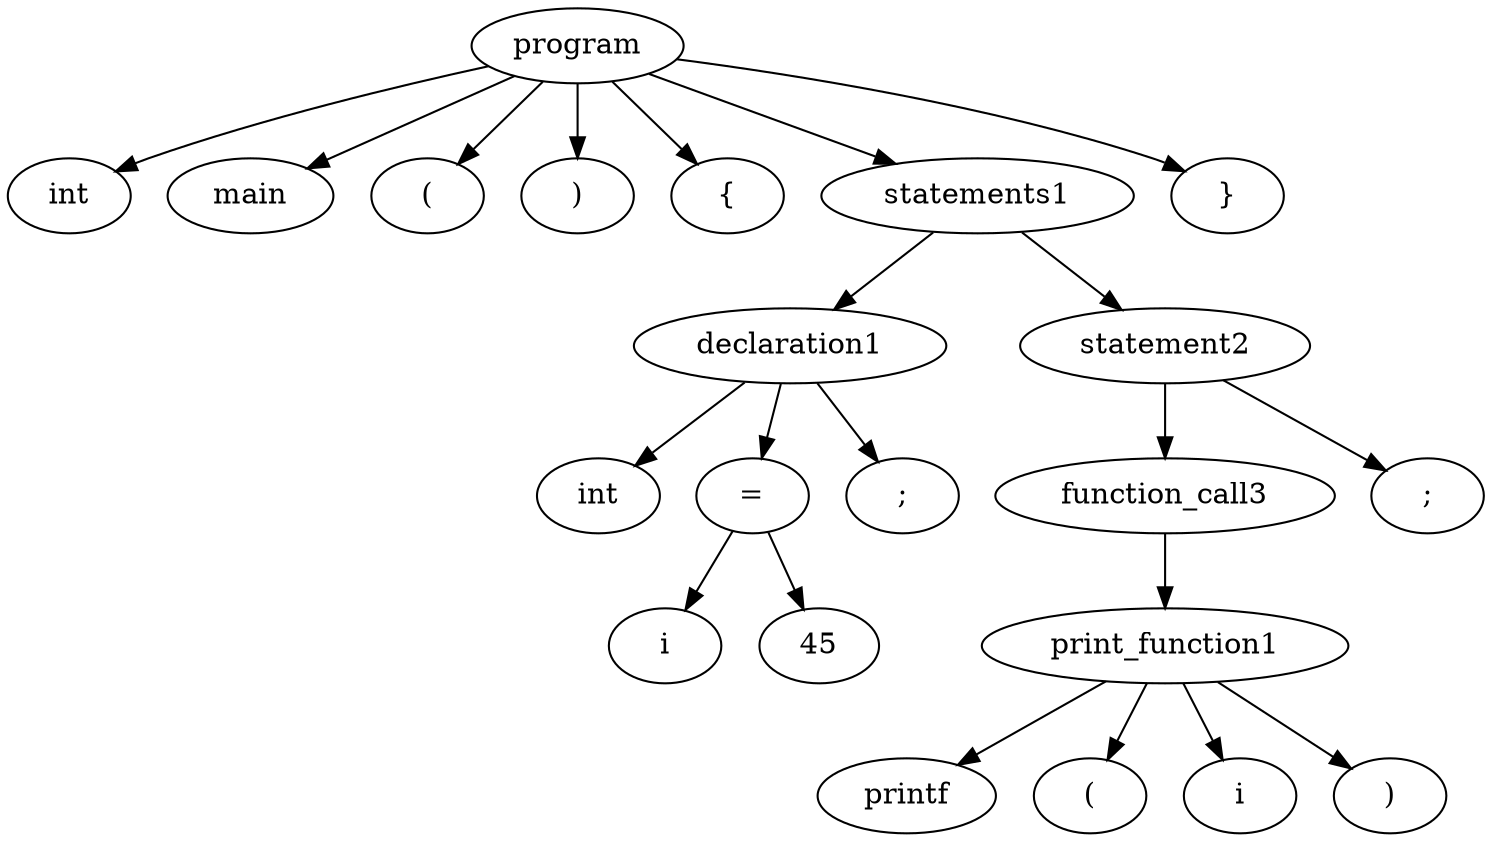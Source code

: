 strict digraph graphname {

0 [label="program"]
1 [label=" int "]; 
0 -> 1 ; 
2 [label=" main "]; 
0 -> 2 ; 
3 [label=" ( "]; 
0 -> 3 ; 
4 [label=" ) "]; 
0 -> 4 ; 
5 [label=" { "]; 
0 -> 5 ; 
6 [label=" statements1 "]; 
0 -> 6 ; 
7 [label=" declaration1 "]; 
6 -> 7 ; 
8 [label=" int "]; 
7 -> 8 ; 
9 [label=" = "]; 
7 -> 9 ; 
10 [label=" i "]; 
9 -> 10 ; 
11 [label=" 45 "]; 
9 -> 11 ; 
12 [label=" ; "]; 
7 -> 12 ; 
13 [label=" statement2 "]; 
6 -> 13 ; 
14 [label=" function_call3 "]; 
13 -> 14 ; 
15 [label=" print_function1 "]; 
14 -> 15 ; 
16 [label=" printf "]; 
15 -> 16 ; 
17 [label=" ( "]; 
15 -> 17 ; 
18 [label=" i "]; 
15 -> 18 ; 
19 [label=" ) "]; 
15 -> 19 ; 
20 [label=" ; "]; 
13 -> 20 ; 
21 [label=" } "]; 
0 -> 21 ; 


}
